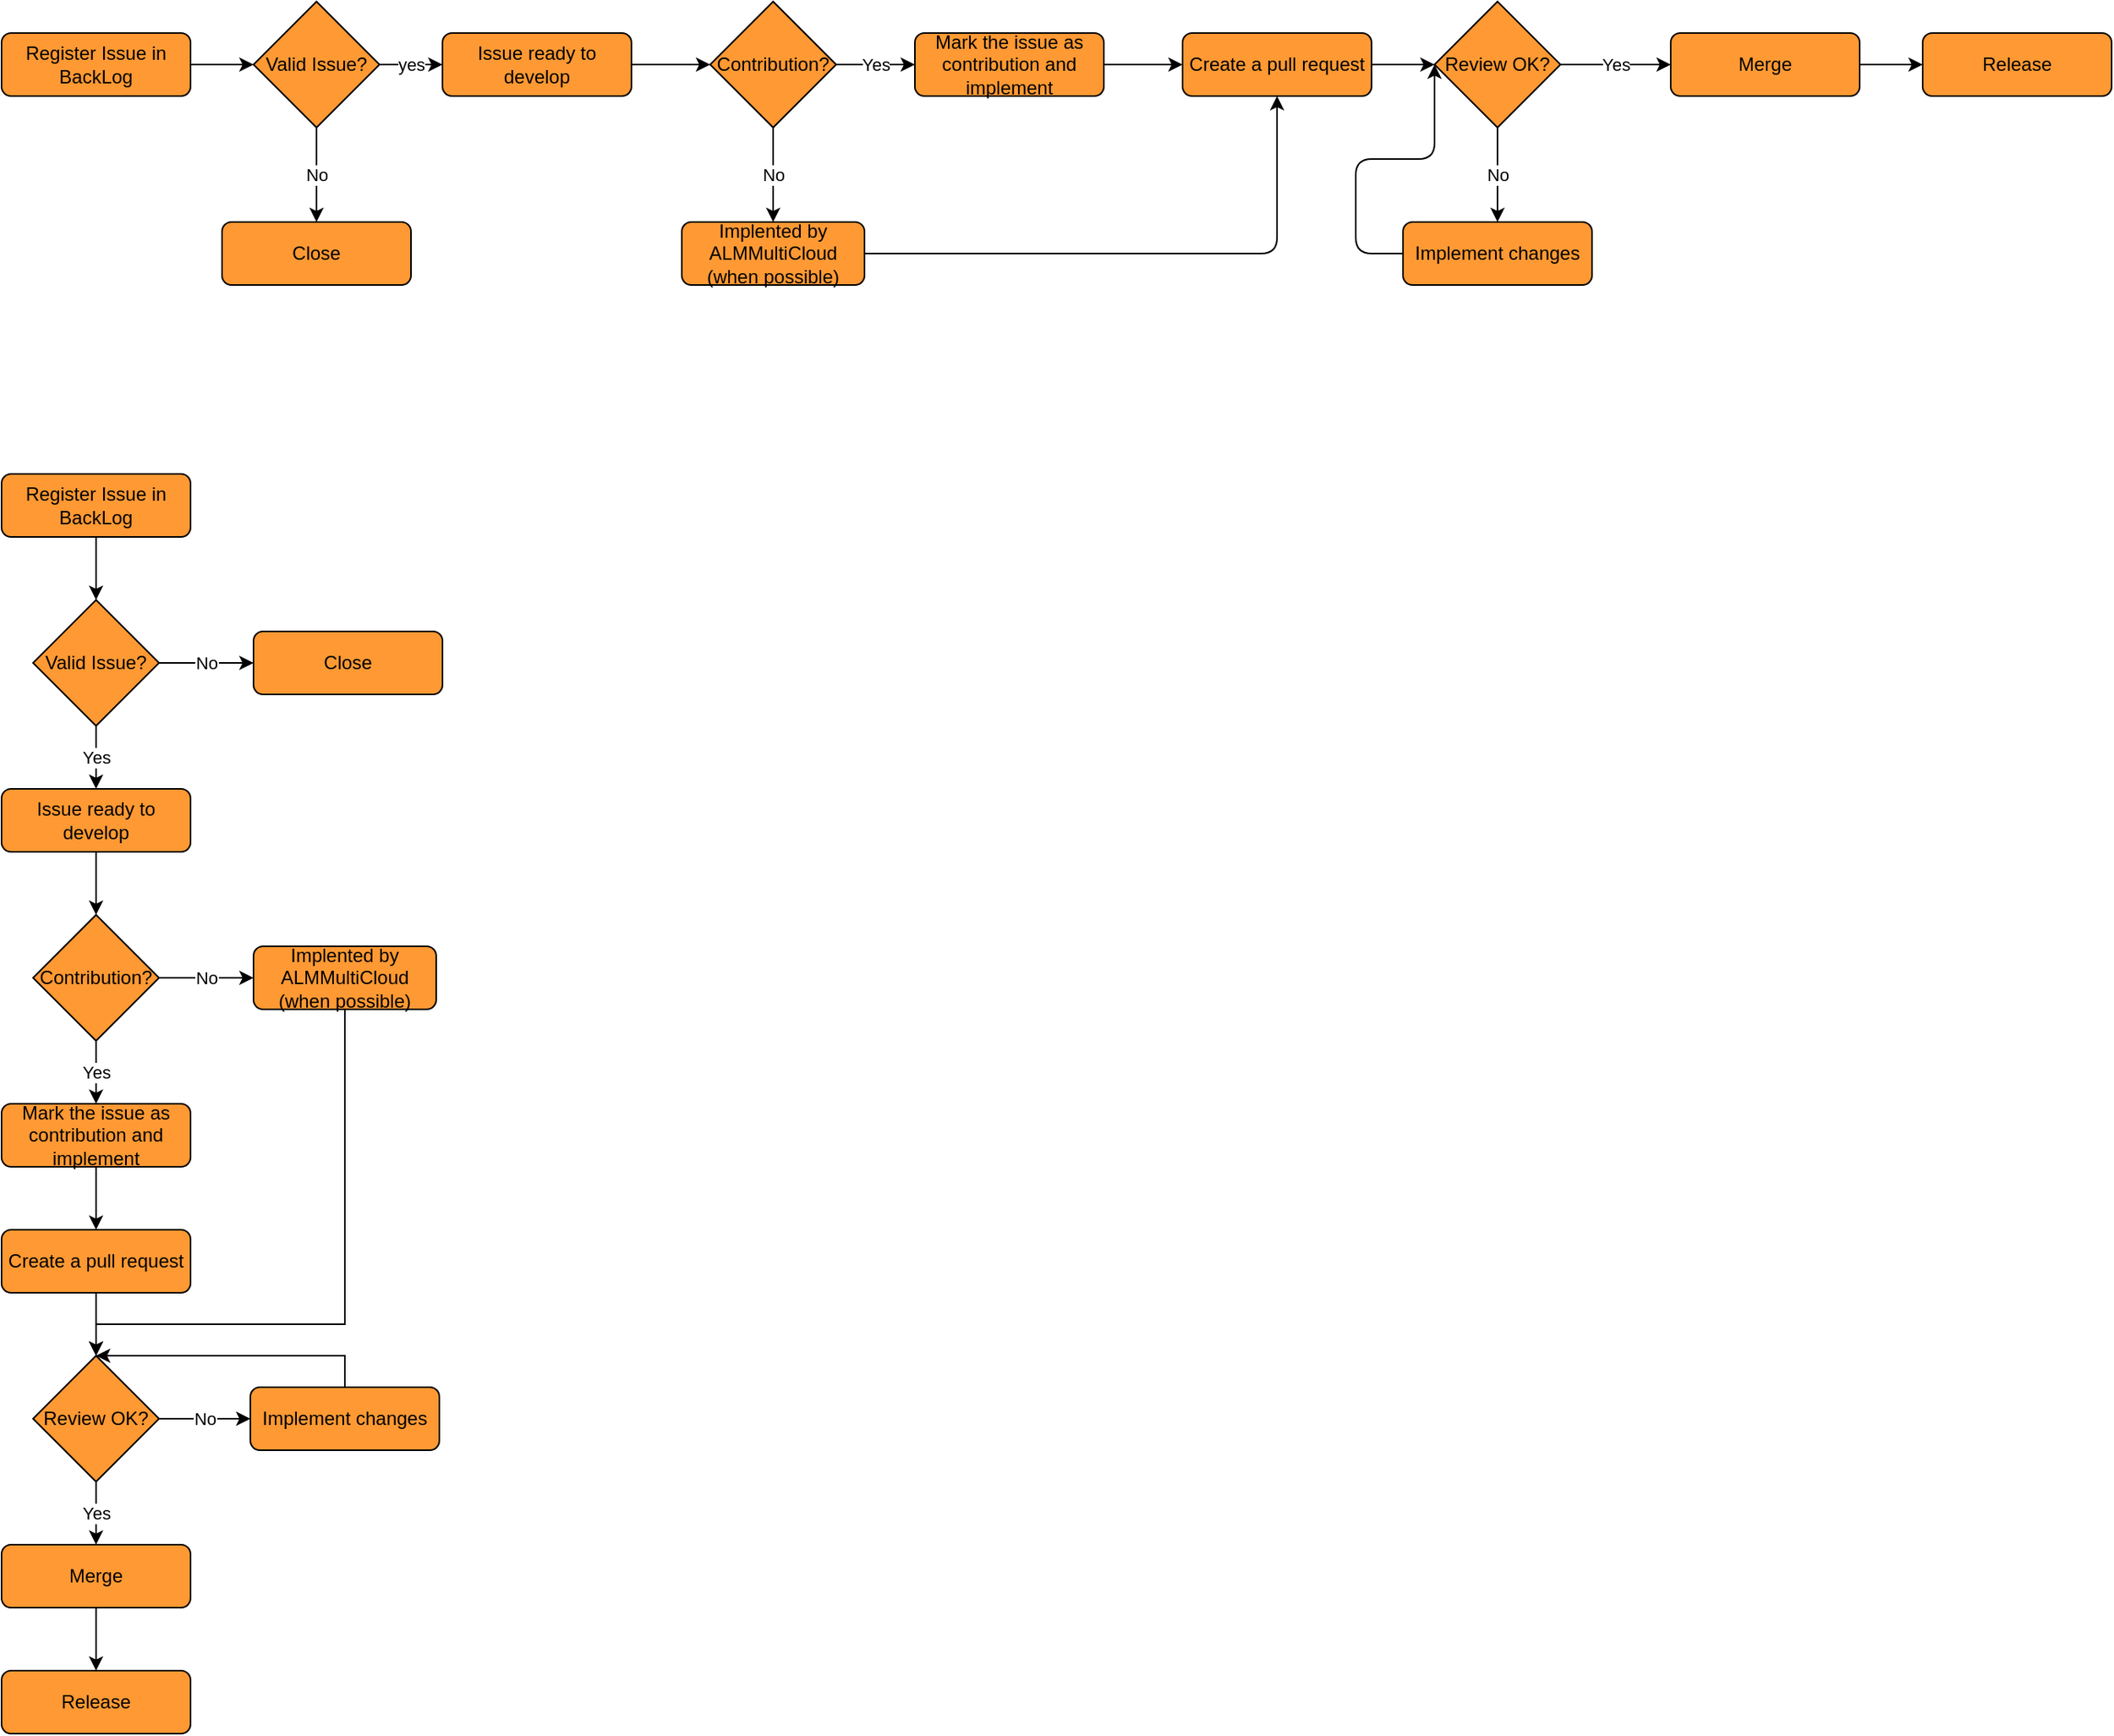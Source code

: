 <mxfile version="12.8.8" type="device"><diagram id="C5RBs43oDa-KdzZeNtuy" name="Page-1"><mxGraphModel dx="1021" dy="567" grid="1" gridSize="10" guides="1" tooltips="1" connect="1" arrows="1" fold="1" page="1" pageScale="1" pageWidth="827" pageHeight="1169" math="0" shadow="0"><root><mxCell id="WIyWlLk6GJQsqaUBKTNV-0"/><mxCell id="WIyWlLk6GJQsqaUBKTNV-1" parent="WIyWlLk6GJQsqaUBKTNV-0"/><mxCell id="WIyWlLk6GJQsqaUBKTNV-3" value="Register Issue in BackLog" style="rounded=1;whiteSpace=wrap;html=1;fontSize=12;glass=0;strokeWidth=1;shadow=0;fillColor=#FF9933;" parent="WIyWlLk6GJQsqaUBKTNV-1" vertex="1"><mxGeometry y="80" width="120" height="40" as="geometry"/></mxCell><mxCell id="_WAJK4ShsGqjfuwK407E-10" value="Mark the issue as contribution and implement" style="rounded=1;whiteSpace=wrap;html=1;fontSize=12;glass=0;strokeWidth=1;shadow=0;fillColor=#FF9933;" vertex="1" parent="WIyWlLk6GJQsqaUBKTNV-1"><mxGeometry x="580" y="80" width="120" height="40" as="geometry"/></mxCell><mxCell id="_WAJK4ShsGqjfuwK407E-13" value="Merge" style="rounded=1;whiteSpace=wrap;html=1;fontSize=12;glass=0;strokeWidth=1;shadow=0;fillColor=#FF9933;" vertex="1" parent="WIyWlLk6GJQsqaUBKTNV-1"><mxGeometry x="1060" y="80" width="120" height="40" as="geometry"/></mxCell><mxCell id="_WAJK4ShsGqjfuwK407E-14" value="Release" style="rounded=1;whiteSpace=wrap;html=1;fontSize=12;glass=0;strokeWidth=1;shadow=0;fillColor=#FF9933;" vertex="1" parent="WIyWlLk6GJQsqaUBKTNV-1"><mxGeometry x="1220" y="80" width="120" height="40" as="geometry"/></mxCell><mxCell id="_WAJK4ShsGqjfuwK407E-21" value="" style="endArrow=classic;html=1;exitX=1;exitY=0.5;exitDx=0;exitDy=0;fillColor=#FF9933;" edge="1" parent="WIyWlLk6GJQsqaUBKTNV-1" source="_WAJK4ShsGqjfuwK407E-10"><mxGeometry width="50" height="50" relative="1" as="geometry"><mxPoint x="620" y="280" as="sourcePoint"/><mxPoint x="750" y="100" as="targetPoint"/></mxGeometry></mxCell><mxCell id="_WAJK4ShsGqjfuwK407E-23" value="" style="endArrow=classic;html=1;exitX=1;exitY=0.5;exitDx=0;exitDy=0;entryX=0;entryY=0.5;entryDx=0;entryDy=0;fillColor=#FF9933;" edge="1" parent="WIyWlLk6GJQsqaUBKTNV-1" source="_WAJK4ShsGqjfuwK407E-13" target="_WAJK4ShsGqjfuwK407E-14"><mxGeometry width="50" height="50" relative="1" as="geometry"><mxPoint x="870" y="250" as="sourcePoint"/><mxPoint x="920" y="200" as="targetPoint"/></mxGeometry></mxCell><mxCell id="_WAJK4ShsGqjfuwK407E-24" value="&lt;span style=&quot;white-space: normal&quot;&gt;Valid Issue?&lt;/span&gt;" style="rhombus;whiteSpace=wrap;html=1;fillColor=#FF9933;" vertex="1" parent="WIyWlLk6GJQsqaUBKTNV-1"><mxGeometry x="160" y="60" width="80" height="80" as="geometry"/></mxCell><mxCell id="_WAJK4ShsGqjfuwK407E-25" value="yes" style="endArrow=classic;html=1;exitX=1;exitY=0.5;exitDx=0;exitDy=0;entryX=0;entryY=0.5;entryDx=0;entryDy=0;fillColor=#FF9933;" edge="1" parent="WIyWlLk6GJQsqaUBKTNV-1" source="_WAJK4ShsGqjfuwK407E-24" target="_WAJK4ShsGqjfuwK407E-28"><mxGeometry width="50" height="50" relative="1" as="geometry"><mxPoint x="510" y="280" as="sourcePoint"/><mxPoint x="560" y="230" as="targetPoint"/></mxGeometry></mxCell><mxCell id="_WAJK4ShsGqjfuwK407E-27" value="" style="endArrow=classic;html=1;exitX=1;exitY=0.5;exitDx=0;exitDy=0;fillColor=#FF9933;" edge="1" parent="WIyWlLk6GJQsqaUBKTNV-1" source="WIyWlLk6GJQsqaUBKTNV-3" target="_WAJK4ShsGqjfuwK407E-24"><mxGeometry width="50" height="50" relative="1" as="geometry"><mxPoint x="510" y="280" as="sourcePoint"/><mxPoint x="560" y="230" as="targetPoint"/></mxGeometry></mxCell><mxCell id="_WAJK4ShsGqjfuwK407E-28" value="Issue ready to develop" style="rounded=1;whiteSpace=wrap;html=1;fillColor=#FF9933;" vertex="1" parent="WIyWlLk6GJQsqaUBKTNV-1"><mxGeometry x="280" y="80" width="120" height="40" as="geometry"/></mxCell><mxCell id="_WAJK4ShsGqjfuwK407E-30" value="Close" style="rounded=1;whiteSpace=wrap;html=1;fontSize=12;glass=0;strokeWidth=1;shadow=0;fillColor=#FF9933;" vertex="1" parent="WIyWlLk6GJQsqaUBKTNV-1"><mxGeometry x="140" y="200" width="120" height="40" as="geometry"/></mxCell><mxCell id="_WAJK4ShsGqjfuwK407E-31" value="No" style="endArrow=classic;html=1;exitX=0.5;exitY=1;exitDx=0;exitDy=0;fillColor=#FF9933;" edge="1" parent="WIyWlLk6GJQsqaUBKTNV-1" source="_WAJK4ShsGqjfuwK407E-24" target="_WAJK4ShsGqjfuwK407E-30"><mxGeometry width="50" height="50" relative="1" as="geometry"><mxPoint x="510" y="280" as="sourcePoint"/><mxPoint x="560" y="230" as="targetPoint"/></mxGeometry></mxCell><mxCell id="_WAJK4ShsGqjfuwK407E-33" value="Contribution?" style="rhombus;whiteSpace=wrap;html=1;fillColor=#FF9933;" vertex="1" parent="WIyWlLk6GJQsqaUBKTNV-1"><mxGeometry x="450" y="60" width="80" height="80" as="geometry"/></mxCell><mxCell id="_WAJK4ShsGqjfuwK407E-34" value="" style="endArrow=classic;html=1;exitX=1;exitY=0.5;exitDx=0;exitDy=0;fillColor=#FF9933;" edge="1" parent="WIyWlLk6GJQsqaUBKTNV-1" source="_WAJK4ShsGqjfuwK407E-28" target="_WAJK4ShsGqjfuwK407E-33"><mxGeometry width="50" height="50" relative="1" as="geometry"><mxPoint x="510" y="280" as="sourcePoint"/><mxPoint x="560" y="230" as="targetPoint"/></mxGeometry></mxCell><mxCell id="_WAJK4ShsGqjfuwK407E-36" value="Implented by ALMMultiCloud (when possible)" style="rounded=1;whiteSpace=wrap;html=1;fillColor=#FF9933;" vertex="1" parent="WIyWlLk6GJQsqaUBKTNV-1"><mxGeometry x="432" y="200" width="116" height="40" as="geometry"/></mxCell><mxCell id="_WAJK4ShsGqjfuwK407E-37" value="Yes" style="endArrow=classic;html=1;exitX=1;exitY=0.5;exitDx=0;exitDy=0;entryX=0;entryY=0.5;entryDx=0;entryDy=0;fillColor=#FF9933;" edge="1" parent="WIyWlLk6GJQsqaUBKTNV-1" source="_WAJK4ShsGqjfuwK407E-33" target="_WAJK4ShsGqjfuwK407E-10"><mxGeometry width="50" height="50" relative="1" as="geometry"><mxPoint x="510" y="280" as="sourcePoint"/><mxPoint x="560" y="230" as="targetPoint"/></mxGeometry></mxCell><mxCell id="_WAJK4ShsGqjfuwK407E-38" value="Review OK?" style="rhombus;whiteSpace=wrap;html=1;fillColor=#FF9933;" vertex="1" parent="WIyWlLk6GJQsqaUBKTNV-1"><mxGeometry x="910" y="60" width="80" height="80" as="geometry"/></mxCell><mxCell id="_WAJK4ShsGqjfuwK407E-41" value="No" style="endArrow=classic;html=1;exitX=0.5;exitY=1;exitDx=0;exitDy=0;entryX=0.5;entryY=0;entryDx=0;entryDy=0;fillColor=#FF9933;" edge="1" parent="WIyWlLk6GJQsqaUBKTNV-1" source="_WAJK4ShsGqjfuwK407E-33" target="_WAJK4ShsGqjfuwK407E-36"><mxGeometry width="50" height="50" relative="1" as="geometry"><mxPoint x="510" y="80" as="sourcePoint"/><mxPoint x="560" y="30" as="targetPoint"/></mxGeometry></mxCell><mxCell id="_WAJK4ShsGqjfuwK407E-42" value="Yes" style="endArrow=classic;html=1;exitX=1;exitY=0.5;exitDx=0;exitDy=0;entryX=0;entryY=0.5;entryDx=0;entryDy=0;fillColor=#FF9933;" edge="1" parent="WIyWlLk6GJQsqaUBKTNV-1" source="_WAJK4ShsGqjfuwK407E-38" target="_WAJK4ShsGqjfuwK407E-13"><mxGeometry width="50" height="50" relative="1" as="geometry"><mxPoint x="780" y="80" as="sourcePoint"/><mxPoint x="830" y="30" as="targetPoint"/></mxGeometry></mxCell><mxCell id="_WAJK4ShsGqjfuwK407E-44" value="Create a pull request" style="rounded=1;whiteSpace=wrap;html=1;fontSize=12;glass=0;strokeWidth=1;shadow=0;fillColor=#FF9933;" vertex="1" parent="WIyWlLk6GJQsqaUBKTNV-1"><mxGeometry x="750" y="80" width="120" height="40" as="geometry"/></mxCell><mxCell id="_WAJK4ShsGqjfuwK407E-46" value="" style="endArrow=classic;html=1;exitX=1;exitY=0.5;exitDx=0;exitDy=0;entryX=0;entryY=0.5;entryDx=0;entryDy=0;fillColor=#FF9933;" edge="1" parent="WIyWlLk6GJQsqaUBKTNV-1" source="_WAJK4ShsGqjfuwK407E-44" target="_WAJK4ShsGqjfuwK407E-38"><mxGeometry width="50" height="50" relative="1" as="geometry"><mxPoint x="630" y="80" as="sourcePoint"/><mxPoint x="680" y="30" as="targetPoint"/></mxGeometry></mxCell><mxCell id="_WAJK4ShsGqjfuwK407E-47" value="Implement changes" style="rounded=1;whiteSpace=wrap;html=1;fontSize=12;glass=0;strokeWidth=1;shadow=0;fillColor=#FF9933;" vertex="1" parent="WIyWlLk6GJQsqaUBKTNV-1"><mxGeometry x="890" y="200" width="120" height="40" as="geometry"/></mxCell><mxCell id="_WAJK4ShsGqjfuwK407E-49" value="No" style="endArrow=classic;html=1;exitX=0.5;exitY=1;exitDx=0;exitDy=0;entryX=0.5;entryY=0;entryDx=0;entryDy=0;fillColor=#FF9933;" edge="1" parent="WIyWlLk6GJQsqaUBKTNV-1" source="_WAJK4ShsGqjfuwK407E-38" target="_WAJK4ShsGqjfuwK407E-47"><mxGeometry width="50" height="50" relative="1" as="geometry"><mxPoint x="630" y="80" as="sourcePoint"/><mxPoint x="680" y="30" as="targetPoint"/></mxGeometry></mxCell><mxCell id="_WAJK4ShsGqjfuwK407E-51" value="" style="endArrow=classic;html=1;exitX=0;exitY=0.5;exitDx=0;exitDy=0;fillColor=#FF9933;" edge="1" parent="WIyWlLk6GJQsqaUBKTNV-1" source="_WAJK4ShsGqjfuwK407E-47"><mxGeometry width="50" height="50" relative="1" as="geometry"><mxPoint x="630" y="80" as="sourcePoint"/><mxPoint x="910" y="100" as="targetPoint"/><Array as="points"><mxPoint x="860" y="220"/><mxPoint x="860" y="160"/><mxPoint x="910" y="160"/></Array></mxGeometry></mxCell><mxCell id="_WAJK4ShsGqjfuwK407E-52" value="" style="endArrow=classic;html=1;exitX=1;exitY=0.5;exitDx=0;exitDy=0;entryX=0.5;entryY=1;entryDx=0;entryDy=0;fillColor=#FF9933;" edge="1" parent="WIyWlLk6GJQsqaUBKTNV-1" source="_WAJK4ShsGqjfuwK407E-36" target="_WAJK4ShsGqjfuwK407E-44"><mxGeometry width="50" height="50" relative="1" as="geometry"><mxPoint x="790" y="80" as="sourcePoint"/><mxPoint x="840" y="30" as="targetPoint"/><Array as="points"><mxPoint x="810" y="220"/></Array></mxGeometry></mxCell><mxCell id="_WAJK4ShsGqjfuwK407E-107" style="edgeStyle=orthogonalEdgeStyle;rounded=0;orthogonalLoop=1;jettySize=auto;html=1;exitX=0.5;exitY=1;exitDx=0;exitDy=0;fillColor=#FF9933;" edge="1" parent="WIyWlLk6GJQsqaUBKTNV-1" source="_WAJK4ShsGqjfuwK407E-81" target="_WAJK4ShsGqjfuwK407E-87"><mxGeometry relative="1" as="geometry"/></mxCell><mxCell id="_WAJK4ShsGqjfuwK407E-81" value="Register Issue in BackLog" style="rounded=1;whiteSpace=wrap;html=1;fontSize=12;glass=0;strokeWidth=1;shadow=0;fillColor=#FF9933;" vertex="1" parent="WIyWlLk6GJQsqaUBKTNV-1"><mxGeometry y="360" width="120" height="40" as="geometry"/></mxCell><mxCell id="_WAJK4ShsGqjfuwK407E-116" style="edgeStyle=orthogonalEdgeStyle;rounded=0;orthogonalLoop=1;jettySize=auto;html=1;exitX=0.5;exitY=1;exitDx=0;exitDy=0;entryX=0.5;entryY=0;entryDx=0;entryDy=0;fillColor=#FF9933;" edge="1" parent="WIyWlLk6GJQsqaUBKTNV-1" source="_WAJK4ShsGqjfuwK407E-82" target="_WAJK4ShsGqjfuwK407E-100"><mxGeometry relative="1" as="geometry"/></mxCell><mxCell id="_WAJK4ShsGqjfuwK407E-82" value="Mark the issue as contribution and implement" style="rounded=1;whiteSpace=wrap;html=1;fontSize=12;glass=0;strokeWidth=1;shadow=0;fillColor=#FF9933;" vertex="1" parent="WIyWlLk6GJQsqaUBKTNV-1"><mxGeometry y="760" width="120" height="40" as="geometry"/></mxCell><mxCell id="_WAJK4ShsGqjfuwK407E-121" style="edgeStyle=orthogonalEdgeStyle;rounded=0;orthogonalLoop=1;jettySize=auto;html=1;exitX=0.5;exitY=1;exitDx=0;exitDy=0;entryX=0.5;entryY=0;entryDx=0;entryDy=0;fillColor=#FF9933;" edge="1" parent="WIyWlLk6GJQsqaUBKTNV-1" source="_WAJK4ShsGqjfuwK407E-83" target="_WAJK4ShsGqjfuwK407E-84"><mxGeometry relative="1" as="geometry"/></mxCell><mxCell id="_WAJK4ShsGqjfuwK407E-83" value="Merge" style="rounded=1;whiteSpace=wrap;html=1;fontSize=12;glass=0;strokeWidth=1;shadow=0;fillColor=#FF9933;" vertex="1" parent="WIyWlLk6GJQsqaUBKTNV-1"><mxGeometry y="1040" width="120" height="40" as="geometry"/></mxCell><mxCell id="_WAJK4ShsGqjfuwK407E-84" value="Release" style="rounded=1;whiteSpace=wrap;html=1;fontSize=12;glass=0;strokeWidth=1;shadow=0;fillColor=#FF9933;" vertex="1" parent="WIyWlLk6GJQsqaUBKTNV-1"><mxGeometry y="1120" width="120" height="40" as="geometry"/></mxCell><mxCell id="_WAJK4ShsGqjfuwK407E-108" value="No" style="edgeStyle=orthogonalEdgeStyle;rounded=0;orthogonalLoop=1;jettySize=auto;html=1;exitX=1;exitY=0.5;exitDx=0;exitDy=0;entryX=0;entryY=0.5;entryDx=0;entryDy=0;fillColor=#FF9933;" edge="1" parent="WIyWlLk6GJQsqaUBKTNV-1" source="_WAJK4ShsGqjfuwK407E-87" target="_WAJK4ShsGqjfuwK407E-91"><mxGeometry relative="1" as="geometry"/></mxCell><mxCell id="_WAJK4ShsGqjfuwK407E-110" value="Yes" style="edgeStyle=orthogonalEdgeStyle;rounded=0;orthogonalLoop=1;jettySize=auto;html=1;exitX=0.5;exitY=1;exitDx=0;exitDy=0;entryX=0.5;entryY=0;entryDx=0;entryDy=0;fillColor=#FF9933;" edge="1" parent="WIyWlLk6GJQsqaUBKTNV-1" source="_WAJK4ShsGqjfuwK407E-87" target="_WAJK4ShsGqjfuwK407E-90"><mxGeometry relative="1" as="geometry"/></mxCell><mxCell id="_WAJK4ShsGqjfuwK407E-87" value="&lt;span style=&quot;white-space: normal&quot;&gt;Valid Issue?&lt;/span&gt;" style="rhombus;whiteSpace=wrap;html=1;fillColor=#FF9933;" vertex="1" parent="WIyWlLk6GJQsqaUBKTNV-1"><mxGeometry x="20" y="440" width="80" height="80" as="geometry"/></mxCell><mxCell id="_WAJK4ShsGqjfuwK407E-114" style="edgeStyle=orthogonalEdgeStyle;rounded=0;orthogonalLoop=1;jettySize=auto;html=1;exitX=0.5;exitY=1;exitDx=0;exitDy=0;entryX=0.5;entryY=0;entryDx=0;entryDy=0;fillColor=#FF9933;" edge="1" parent="WIyWlLk6GJQsqaUBKTNV-1" source="_WAJK4ShsGqjfuwK407E-90" target="_WAJK4ShsGqjfuwK407E-93"><mxGeometry relative="1" as="geometry"/></mxCell><mxCell id="_WAJK4ShsGqjfuwK407E-90" value="Issue ready to develop" style="rounded=1;whiteSpace=wrap;html=1;fillColor=#FF9933;" vertex="1" parent="WIyWlLk6GJQsqaUBKTNV-1"><mxGeometry y="560" width="120" height="40" as="geometry"/></mxCell><mxCell id="_WAJK4ShsGqjfuwK407E-91" value="Close" style="rounded=1;whiteSpace=wrap;html=1;fontSize=12;glass=0;strokeWidth=1;shadow=0;fillColor=#FF9933;" vertex="1" parent="WIyWlLk6GJQsqaUBKTNV-1"><mxGeometry x="160" y="460" width="120" height="40" as="geometry"/></mxCell><mxCell id="_WAJK4ShsGqjfuwK407E-111" value="No" style="edgeStyle=orthogonalEdgeStyle;rounded=0;orthogonalLoop=1;jettySize=auto;html=1;exitX=1;exitY=0.5;exitDx=0;exitDy=0;entryX=0;entryY=0.5;entryDx=0;entryDy=0;fillColor=#FF9933;" edge="1" parent="WIyWlLk6GJQsqaUBKTNV-1" source="_WAJK4ShsGqjfuwK407E-93" target="_WAJK4ShsGqjfuwK407E-95"><mxGeometry relative="1" as="geometry"/></mxCell><mxCell id="_WAJK4ShsGqjfuwK407E-112" value="Yes" style="edgeStyle=orthogonalEdgeStyle;rounded=0;orthogonalLoop=1;jettySize=auto;html=1;exitX=0.5;exitY=1;exitDx=0;exitDy=0;fillColor=#FF9933;" edge="1" parent="WIyWlLk6GJQsqaUBKTNV-1" source="_WAJK4ShsGqjfuwK407E-93" target="_WAJK4ShsGqjfuwK407E-82"><mxGeometry relative="1" as="geometry"/></mxCell><mxCell id="_WAJK4ShsGqjfuwK407E-93" value="Contribution?" style="rhombus;whiteSpace=wrap;html=1;fillColor=#FF9933;" vertex="1" parent="WIyWlLk6GJQsqaUBKTNV-1"><mxGeometry x="20" y="640" width="80" height="80" as="geometry"/></mxCell><mxCell id="_WAJK4ShsGqjfuwK407E-119" style="edgeStyle=orthogonalEdgeStyle;rounded=0;orthogonalLoop=1;jettySize=auto;html=1;exitX=0.5;exitY=1;exitDx=0;exitDy=0;fillColor=#FF9933;" edge="1" parent="WIyWlLk6GJQsqaUBKTNV-1" source="_WAJK4ShsGqjfuwK407E-95" target="_WAJK4ShsGqjfuwK407E-97"><mxGeometry relative="1" as="geometry"><Array as="points"><mxPoint x="218" y="900"/><mxPoint x="60" y="900"/></Array></mxGeometry></mxCell><mxCell id="_WAJK4ShsGqjfuwK407E-95" value="Implented by ALMMultiCloud (when possible)" style="rounded=1;whiteSpace=wrap;html=1;fillColor=#FF9933;" vertex="1" parent="WIyWlLk6GJQsqaUBKTNV-1"><mxGeometry x="160" y="660" width="116" height="40" as="geometry"/></mxCell><mxCell id="_WAJK4ShsGqjfuwK407E-118" value="No" style="edgeStyle=orthogonalEdgeStyle;rounded=0;orthogonalLoop=1;jettySize=auto;html=1;exitX=1;exitY=0.5;exitDx=0;exitDy=0;entryX=0;entryY=0.5;entryDx=0;entryDy=0;fillColor=#FF9933;" edge="1" parent="WIyWlLk6GJQsqaUBKTNV-1" source="_WAJK4ShsGqjfuwK407E-97" target="_WAJK4ShsGqjfuwK407E-102"><mxGeometry relative="1" as="geometry"/></mxCell><mxCell id="_WAJK4ShsGqjfuwK407E-120" value="Yes" style="edgeStyle=orthogonalEdgeStyle;rounded=0;orthogonalLoop=1;jettySize=auto;html=1;exitX=0.5;exitY=1;exitDx=0;exitDy=0;entryX=0.5;entryY=0;entryDx=0;entryDy=0;fillColor=#FF9933;" edge="1" parent="WIyWlLk6GJQsqaUBKTNV-1" source="_WAJK4ShsGqjfuwK407E-97" target="_WAJK4ShsGqjfuwK407E-83"><mxGeometry relative="1" as="geometry"/></mxCell><mxCell id="_WAJK4ShsGqjfuwK407E-97" value="Review OK?" style="rhombus;whiteSpace=wrap;html=1;fillColor=#FF9933;" vertex="1" parent="WIyWlLk6GJQsqaUBKTNV-1"><mxGeometry x="20" y="920" width="80" height="80" as="geometry"/></mxCell><mxCell id="_WAJK4ShsGqjfuwK407E-117" style="edgeStyle=orthogonalEdgeStyle;rounded=0;orthogonalLoop=1;jettySize=auto;html=1;exitX=0.5;exitY=1;exitDx=0;exitDy=0;entryX=0.5;entryY=0;entryDx=0;entryDy=0;fillColor=#FF9933;" edge="1" parent="WIyWlLk6GJQsqaUBKTNV-1" source="_WAJK4ShsGqjfuwK407E-100" target="_WAJK4ShsGqjfuwK407E-97"><mxGeometry relative="1" as="geometry"/></mxCell><mxCell id="_WAJK4ShsGqjfuwK407E-100" value="Create a pull request" style="rounded=1;whiteSpace=wrap;html=1;fontSize=12;glass=0;strokeWidth=1;shadow=0;fillColor=#FF9933;" vertex="1" parent="WIyWlLk6GJQsqaUBKTNV-1"><mxGeometry y="840" width="120" height="40" as="geometry"/></mxCell><mxCell id="_WAJK4ShsGqjfuwK407E-124" style="edgeStyle=orthogonalEdgeStyle;rounded=0;orthogonalLoop=1;jettySize=auto;html=1;exitX=0.5;exitY=0;exitDx=0;exitDy=0;entryX=0.5;entryY=0;entryDx=0;entryDy=0;fillColor=#FF9933;" edge="1" parent="WIyWlLk6GJQsqaUBKTNV-1" source="_WAJK4ShsGqjfuwK407E-102" target="_WAJK4ShsGqjfuwK407E-97"><mxGeometry relative="1" as="geometry"/></mxCell><mxCell id="_WAJK4ShsGqjfuwK407E-102" value="Implement changes" style="rounded=1;whiteSpace=wrap;html=1;fontSize=12;glass=0;strokeWidth=1;shadow=0;fillColor=#FF9933;" vertex="1" parent="WIyWlLk6GJQsqaUBKTNV-1"><mxGeometry x="158" y="940" width="120" height="40" as="geometry"/></mxCell></root></mxGraphModel></diagram></mxfile>